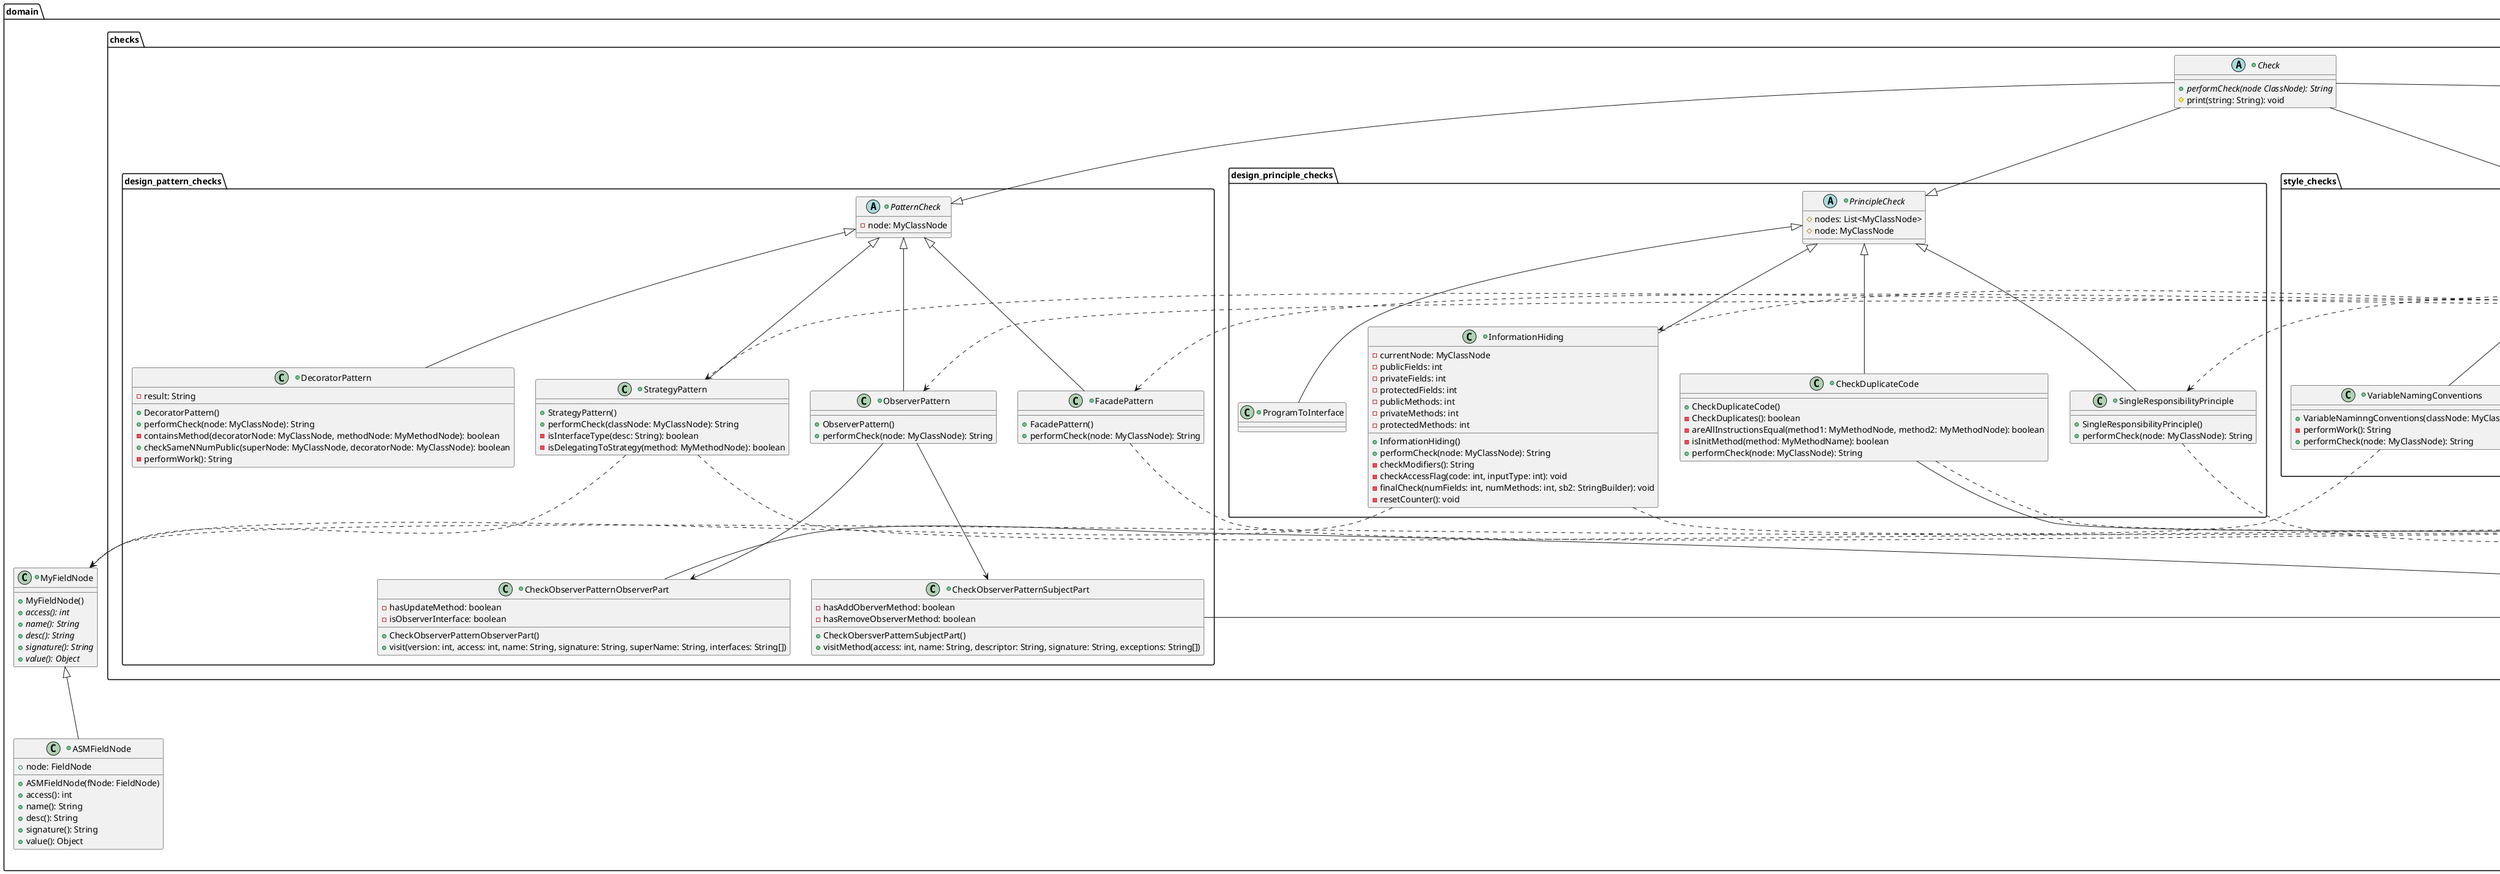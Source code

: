 @@startuml Project Design


package presentation{
+class main{
    +{static} main(args: String[]): void
}

}

package domain {

    package checks{

        +abstract Check{
            +{abstract}performCheck(node ClassNode): String 
            # print(string: String): void 
        }
        
        package design_pattern_checks{

            +class DecoratorPattern{
                -result: String
                +DecoratorPattern()
                +performCheck(node: MyClassNode): String
                -containsMethod(decoratorNode: MyClassNode, methodNode: MyMethodNode): boolean
                +checkSameNNumPublic(superNode: MyClassNode, decoratorNode: MyClassNode): boolean
                -performWork(): String
            }

            +class FacadePattern{
                +FacadePattern()
                +performCheck(node: MyClassNode): String
            }

            +class StrategyPattern{
                +StrategyPattern()
                +performCheck(classNode: MyClassNode): String
                -isInterfaceType(desc: String): boolean
                -isDelegatingToStrategy(method: MyMethodNode): boolean
            }

            +class ObserverPattern{
                +ObserverPattern()
                +performCheck(node: MyClassNode): String
            }

            +class CheckObserverPatternSubjectPart{
                -hasAddOberverMethod: boolean
                -hasRemoveObserverMethod: boolean
                +CheckObersverPatternSubjectPart()
                +visitMethod(access: int, name: String, descriptor: String, signature: String, exceptions: String[])
            }

            +class CheckObserverPatternObserverPart{
                -hasUpdateMethod: boolean
                -isObserverInterface: boolean
                +CheckObserverPatternObserverPart()
                +visit(version: int, access: int, name: String, signature: String, superName: String, interfaces: String[])
            }

            +abstract PatternCheck{
                -node: MyClassNode
            }

            PatternCheck <|-d- DecoratorPattern
            PatternCheck <|-d- FacadePattern
            PatternCheck <|-d- StrategyPattern
            PatternCheck <|-d- ObserverPattern
        }

        package design_principle_checks{

            +class ProgramToInterface{

            }

            +class SingleResponsibilityPrinciple{
                +SingleResponsibilityPrinciple()
                +performCheck(node: MyClassNode): String
            }

            +class InformationHiding{
                -currentNode: MyClassNode
                -publicFields: int
                -privateFields: int
                -protectedFields: int
                -publicMethods: int
                -privateMethods: int
                -protectedMethods: int
                +InformationHiding()
                +performCheck(node: MyClassNode): String
                -checkModifiers(): String
                -checkAccessFlag(code: int, inputType: int): void
                -finalCheck(numFields: int, numMethods: int, sb2: StringBuilder): void
                -resetCounter(): void
            }

            +class CheckDuplicateCode{
                +CheckDuplicateCode()
                -CheckDuplicates(): boolean
                -areAllInstructionsEqual(method1: MyMethodNode, method2: MyMethodNode): boolean
                -isInitMethod(method: MyMethodName): boolean
                +performCheck(node: MyClassNode): String
            }

            +abstract PrincipleCheck{
                # nodes: List<MyClassNode>
                # node: MyClassNode
            }

            PrincipleCheck <|-d- ProgramToInterface
            PrincipleCheck <|-d- SingleResponsibilityPrinciple
            PrincipleCheck <|-d- InformationHiding
            PrincipleCheck <|-d- CheckDuplicateCode

        }

        package style_checks{

            +class VariableNamingConventions{
                +VariableNaminngConventions(classNode: MyClassNode)
                -performWork(): String
                +performCheck(node: MyClassNode): String
            }

            +class UnusedVariableChecker{
                +UnusedVariableChecker()
                +performCheck(node: MyClassNode): String
            }

            +class MethodStyleCheck{
                -methodNames: ArrayList<String>
                +MethodStyleCheck()
                -populateMethodNames(): void
                -confusingMethodNames(): String 
                -isInitMethod(method: MyMethodNode): boolean
                +performCheck(node: MyClassNode): String
            }

            +class CheckClassName{
                +CheckClassName() 
                -isPascalCase(name: String): boolean
                -result(className: String): boolean
                +performCheck(node: MyClassNode): String
            }


            +abstract StyleCheck{
                # node: MyClassNode
            }

            StyleCheck <|-d- VariableNamingConventions
            StyleCheck <|-d- UnusedVariableChecker
            StyleCheck <|-d- MethodStyleCheck
            StyleCheck <|-d- CheckClassName

        }

        Check -d-|> PrincipleCheck
        Check -d-|> PatternCheck
        Check -d-|> StyleCheck
        
    }

+class Analyzer{
    -classFileReader: IClassFileReader
    -checks: ArrayList<Check>
    -projectDirectory: Path
    -scanner: Scanner
    -nodes: ArrayList<ClassNode>
    +Analyzer(classFileReader: IClassFileReader, projectDirectory: Path, scanner: Scanner)
    -populateCheckObjects(): void
    +readFiles(projectDirectory: Path): void
    -addToList(classFilePath: Path): void
    +analyze(): void

}

+class ReportGenerator{
    +ReportGenerator()
    +generateTextReport(analysisResults: List<String>, outputPath: Path): void
}


+class ASMClassNode{
    +cNode: ClassNode
    +classDirPath: String
    +ASMClassNode(node: ClassNode, dirPath: String)
    +access(): int
    +name(): String
    +fields(): List<MyFieldNode>
    +signature(): String
    +superName(): String
    +interfaces(): List<String>
    +methods(): List<MyMethodNode>
}

+class MyClassNode{
    +MyClassNode()
    +{abstract} access(): int
    +{abstract} name(): String
    +{abstract} fields(): List<MyFieldNode>
    +{abstract} signature(): String
    +{abstract} superName(): String
    +{abstract} interfaces(): List<String>
    +{abstract} methods(): List<MyMethodNode>
}

+class ASMFieldNode{
    +node: FieldNode
    +ASMFieldNode(fNode: FieldNode)
    +access(): int
    +name(): String
    +desc(): String
    +signature(): String
    +value(): Object
}

+class MyFieldNode{
    +MyFieldNode()
    +{abstract} access(): int
    +{abstract} name(): String
    +{abstract} desc(): String
    +{abstract} signature(): String
    +{abstract} value(): Object
}

+class ASMMethodNode{
    +node: MethodNode
    +ASMMethodNode(node: MethodNode)
    +access(): int
    +name(): String
    +desc(): String
    +signature(): String
    +exceptions(): List<String>
    +instructions(): InsnList
    +maxLocals(): int
}

+class MyMethodNode{
    +MyMethodNode(node: MethodNode)
    +{abstract} access(): int
    +{abstract} name(): String
    +{abstract} desc(): String
    +{abstract} signature(): String
    +{abstract} exceptions(): List<String>
    +{abstract} instructions(): InsnList
    +{abstract} maxLocals(): int
}

+class ClassVisitorAdapter{
    +ClassVisitorAdapter()
    +visit(version: int, access: int, name: String, descriptor: String, signature: String, exceptions: String[]): void
    +visitMethod(access: int, name: String, descriptor: String, signature: String, exceptions: String[]): MethodVisitor
}

ASMClassNode -u-|> MyClassNode
ASMFieldNode -u-|> MyFieldNode
ASMMethodNode -u-|> MyMethodNode
CheckObserverPatternSubjectPart -l-|> ClassVisitorAdapter
CheckObserverPatternObserverPart -l-|> ClassVisitorAdapter

Check --> MyClassNode




}

package datasource{

    +interface IClassFileReader{
        +readClassFile(classFilePath: Path): MyClassNode
    }

    +class ClassFileReader{
        +ClassFileReader()
        +readClassFile(classFilePath: Path): MyClassNode
    }

    +interface WordLoader{
        +loadSet(): void
        +getWords(): Set<String>
    }

    +class GetWordsFromFile{
        -filePath: String
        -words: Set<String>
        +GetWordsFromFile()
        +loadSet(): void
        +getWords(): Set<String>
    }

    ClassFileReader -u-.> IClassFileReader
    GetWordsFromFile -u-.> WordLoader

}

main -d-> Analyzer

Analyzer ..> IClassFileReader
Analyzer ..> MyClassNode
Analyzer --> MyClassNode
Analyzer --> ReportGenerator
Analyzer ..> MethodStyleCheck
Analyzer ..> UnusedVariableChecker
Analyzer ..> CheckClassName
Analyzer ..> InformationHiding
Analyzer ..> SingleResponsibilityPrinciple
Analyzer ..> FacadePattern
Analyzer ..> ObserverPattern
Analyzer ..> StrategyPattern


CheckClassName --> GetWordsFromFile

MethodStyleCheck ..> MyMethodNode

UnusedVariableChecker ..> MyMethodNode

VariableNamingConventions ..> MyFieldNode

CheckDuplicateCode --> MyMethodNode
CheckDuplicateCode ..> MyMethodNode

InformationHiding ..> MyFieldNode
InformationHiding ..> MyMethodNode

SingleResponsibilityPrinciple ..> MyMethodNode

FacadePattern ..> MyMethodNode

ObserverPattern --> CheckObserverPatternObserverPart
ObserverPattern --> CheckObserverPatternSubjectPart

StrategyPattern ..> MyFieldNode
StrategyPattern ..> MyMethodNode






@@enduml